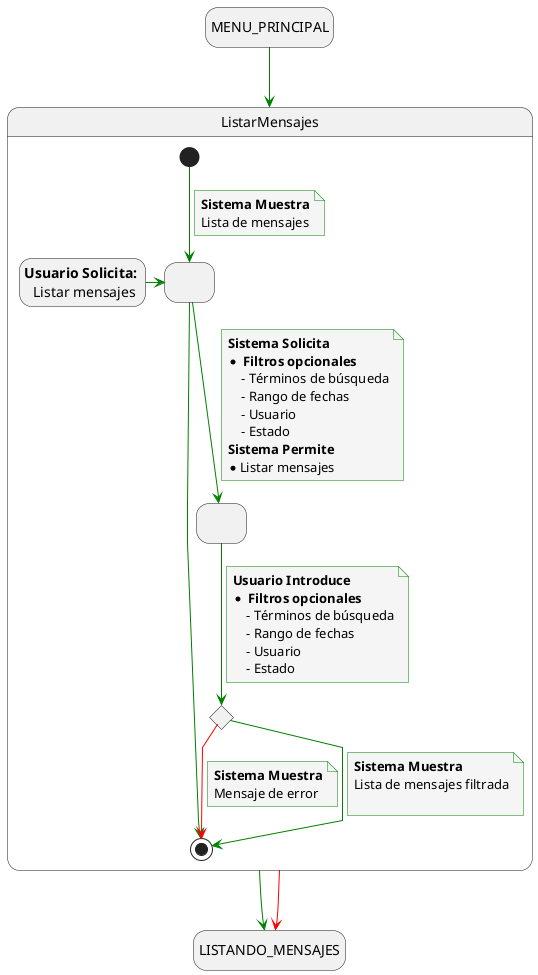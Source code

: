 @startuml
skinparam {
    NoteBackgroundColor #whiteSmoke
    ArrowColor #green
    NoteBorderColor #green
    linetype polyline
}

hide empty description

state startState as "MENU_PRINCIPAL"
state endState as "LISTANDO_MENSAJES"

startState --> ListarMensajes

ListarMensajes--> endState
ListarMensajes-[#red]-> endState

state ListarMensajes{
    state solicitudFiltros as " "
    state envioFiltros as " "
    state revisionFiltrosEnviados <<choice>>
    state usuarioSolicita as "<b>Usuario Solicita:</b> \n Listar mensajes"

    usuarioSolicita -> solicitudFiltros
    [*] --> solicitudFiltros
    note on link
        <b>Sistema Muestra</b>
        Lista de mensajes
    end note

    solicitudFiltros -r-> [*]

    solicitudFiltros --> envioFiltros
    note on link
        <b>Sistema Solicita</b>
        * <b> Filtros opcionales </b>
            - Términos de búsqueda
            - Rango de fechas
            - Usuario
            - Estado
        <b>Sistema Permite</b>
        * Listar mensajes
    end note

    envioFiltros --> revisionFiltrosEnviados
    note on link
        <b>Usuario Introduce</b>
        * <b> Filtros opcionales </b>
            - Términos de búsqueda
            - Rango de fechas
            - Usuario
            - Estado
    end note

    revisionFiltrosEnviados -[#red]-> [*]
    note on link
        <b>Sistema Muestra</b>
        Mensaje de error
    end note

    revisionFiltrosEnviados --> [*]
    note on link
        <b>Sistema Muestra</b>
        Lista de mensajes filtrada

    end note
}
@enduml